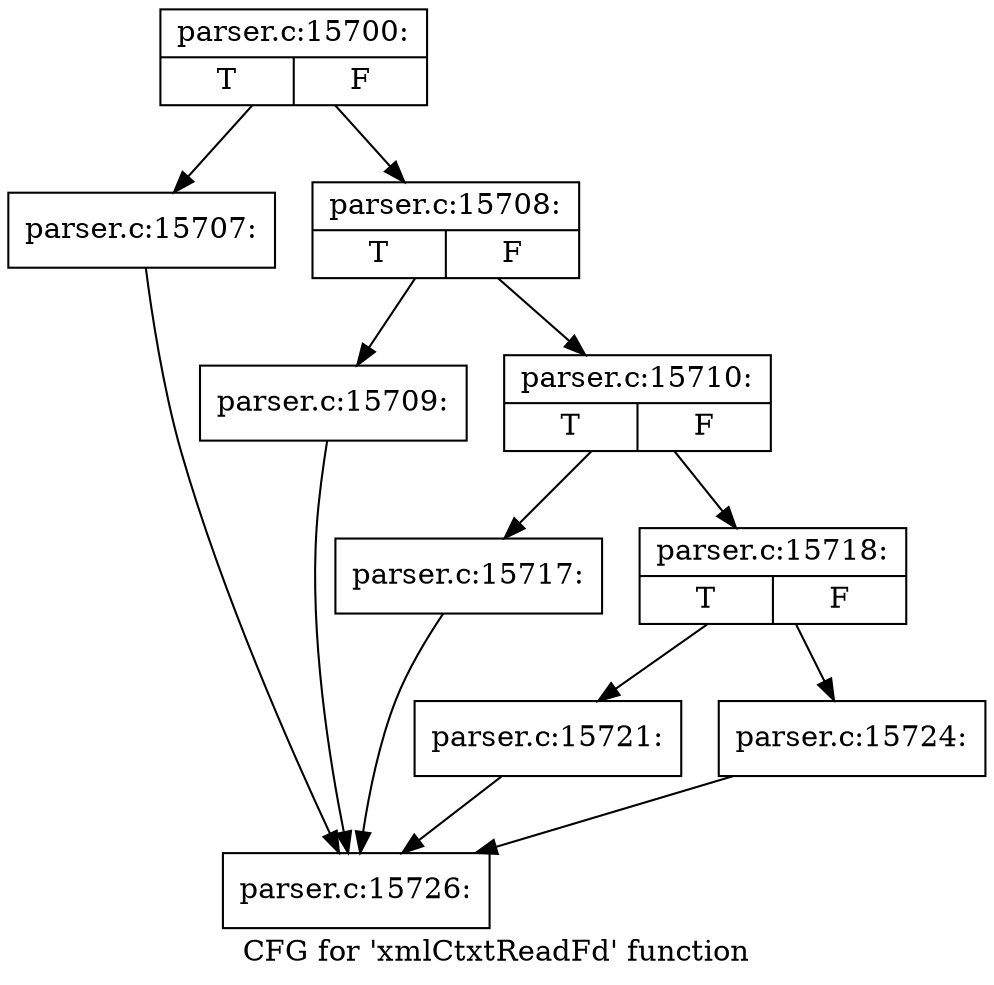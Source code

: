 digraph "CFG for 'xmlCtxtReadFd' function" {
	label="CFG for 'xmlCtxtReadFd' function";

	Node0x5fe7c00 [shape=record,label="{parser.c:15700:|{<s0>T|<s1>F}}"];
	Node0x5fe7c00 -> Node0x5fecdf0;
	Node0x5fe7c00 -> Node0x5fece40;
	Node0x5fecdf0 [shape=record,label="{parser.c:15707:}"];
	Node0x5fecdf0 -> Node0x5fe7b20;
	Node0x5fece40 [shape=record,label="{parser.c:15708:|{<s0>T|<s1>F}}"];
	Node0x5fece40 -> Node0x5fed2a0;
	Node0x5fece40 -> Node0x5fed2f0;
	Node0x5fed2a0 [shape=record,label="{parser.c:15709:}"];
	Node0x5fed2a0 -> Node0x5fe7b20;
	Node0x5fed2f0 [shape=record,label="{parser.c:15710:|{<s0>T|<s1>F}}"];
	Node0x5fed2f0 -> Node0x5fedbb0;
	Node0x5fed2f0 -> Node0x5fedc00;
	Node0x5fedbb0 [shape=record,label="{parser.c:15717:}"];
	Node0x5fedbb0 -> Node0x5fe7b20;
	Node0x5fedc00 [shape=record,label="{parser.c:15718:|{<s0>T|<s1>F}}"];
	Node0x5fedc00 -> Node0x5fee5c0;
	Node0x5fedc00 -> Node0x5fee610;
	Node0x5fee5c0 [shape=record,label="{parser.c:15721:}"];
	Node0x5fee5c0 -> Node0x5fe7b20;
	Node0x5fee610 [shape=record,label="{parser.c:15724:}"];
	Node0x5fee610 -> Node0x5fe7b20;
	Node0x5fe7b20 [shape=record,label="{parser.c:15726:}"];
}
